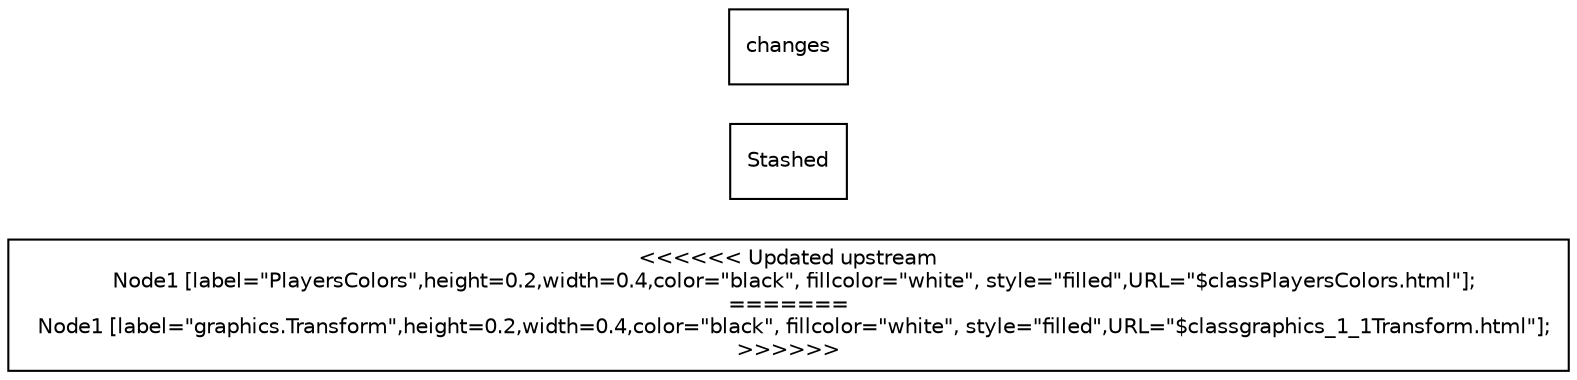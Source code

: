 digraph "Graphical Class Hierarchy"
{
  edge [fontname="Helvetica",fontsize="10",labelfontname="Helvetica",labelfontsize="10"];
  node [fontname="Helvetica",fontsize="10",shape=record];
  rankdir="LR";
<<<<<<< Updated upstream
  Node1 [label="PlayersColors",height=0.2,width=0.4,color="black", fillcolor="white", style="filled",URL="$classPlayersColors.html"];
=======
  Node1 [label="graphics.Transform",height=0.2,width=0.4,color="black", fillcolor="white", style="filled",URL="$classgraphics_1_1Transform.html"];
>>>>>>> Stashed changes
}
